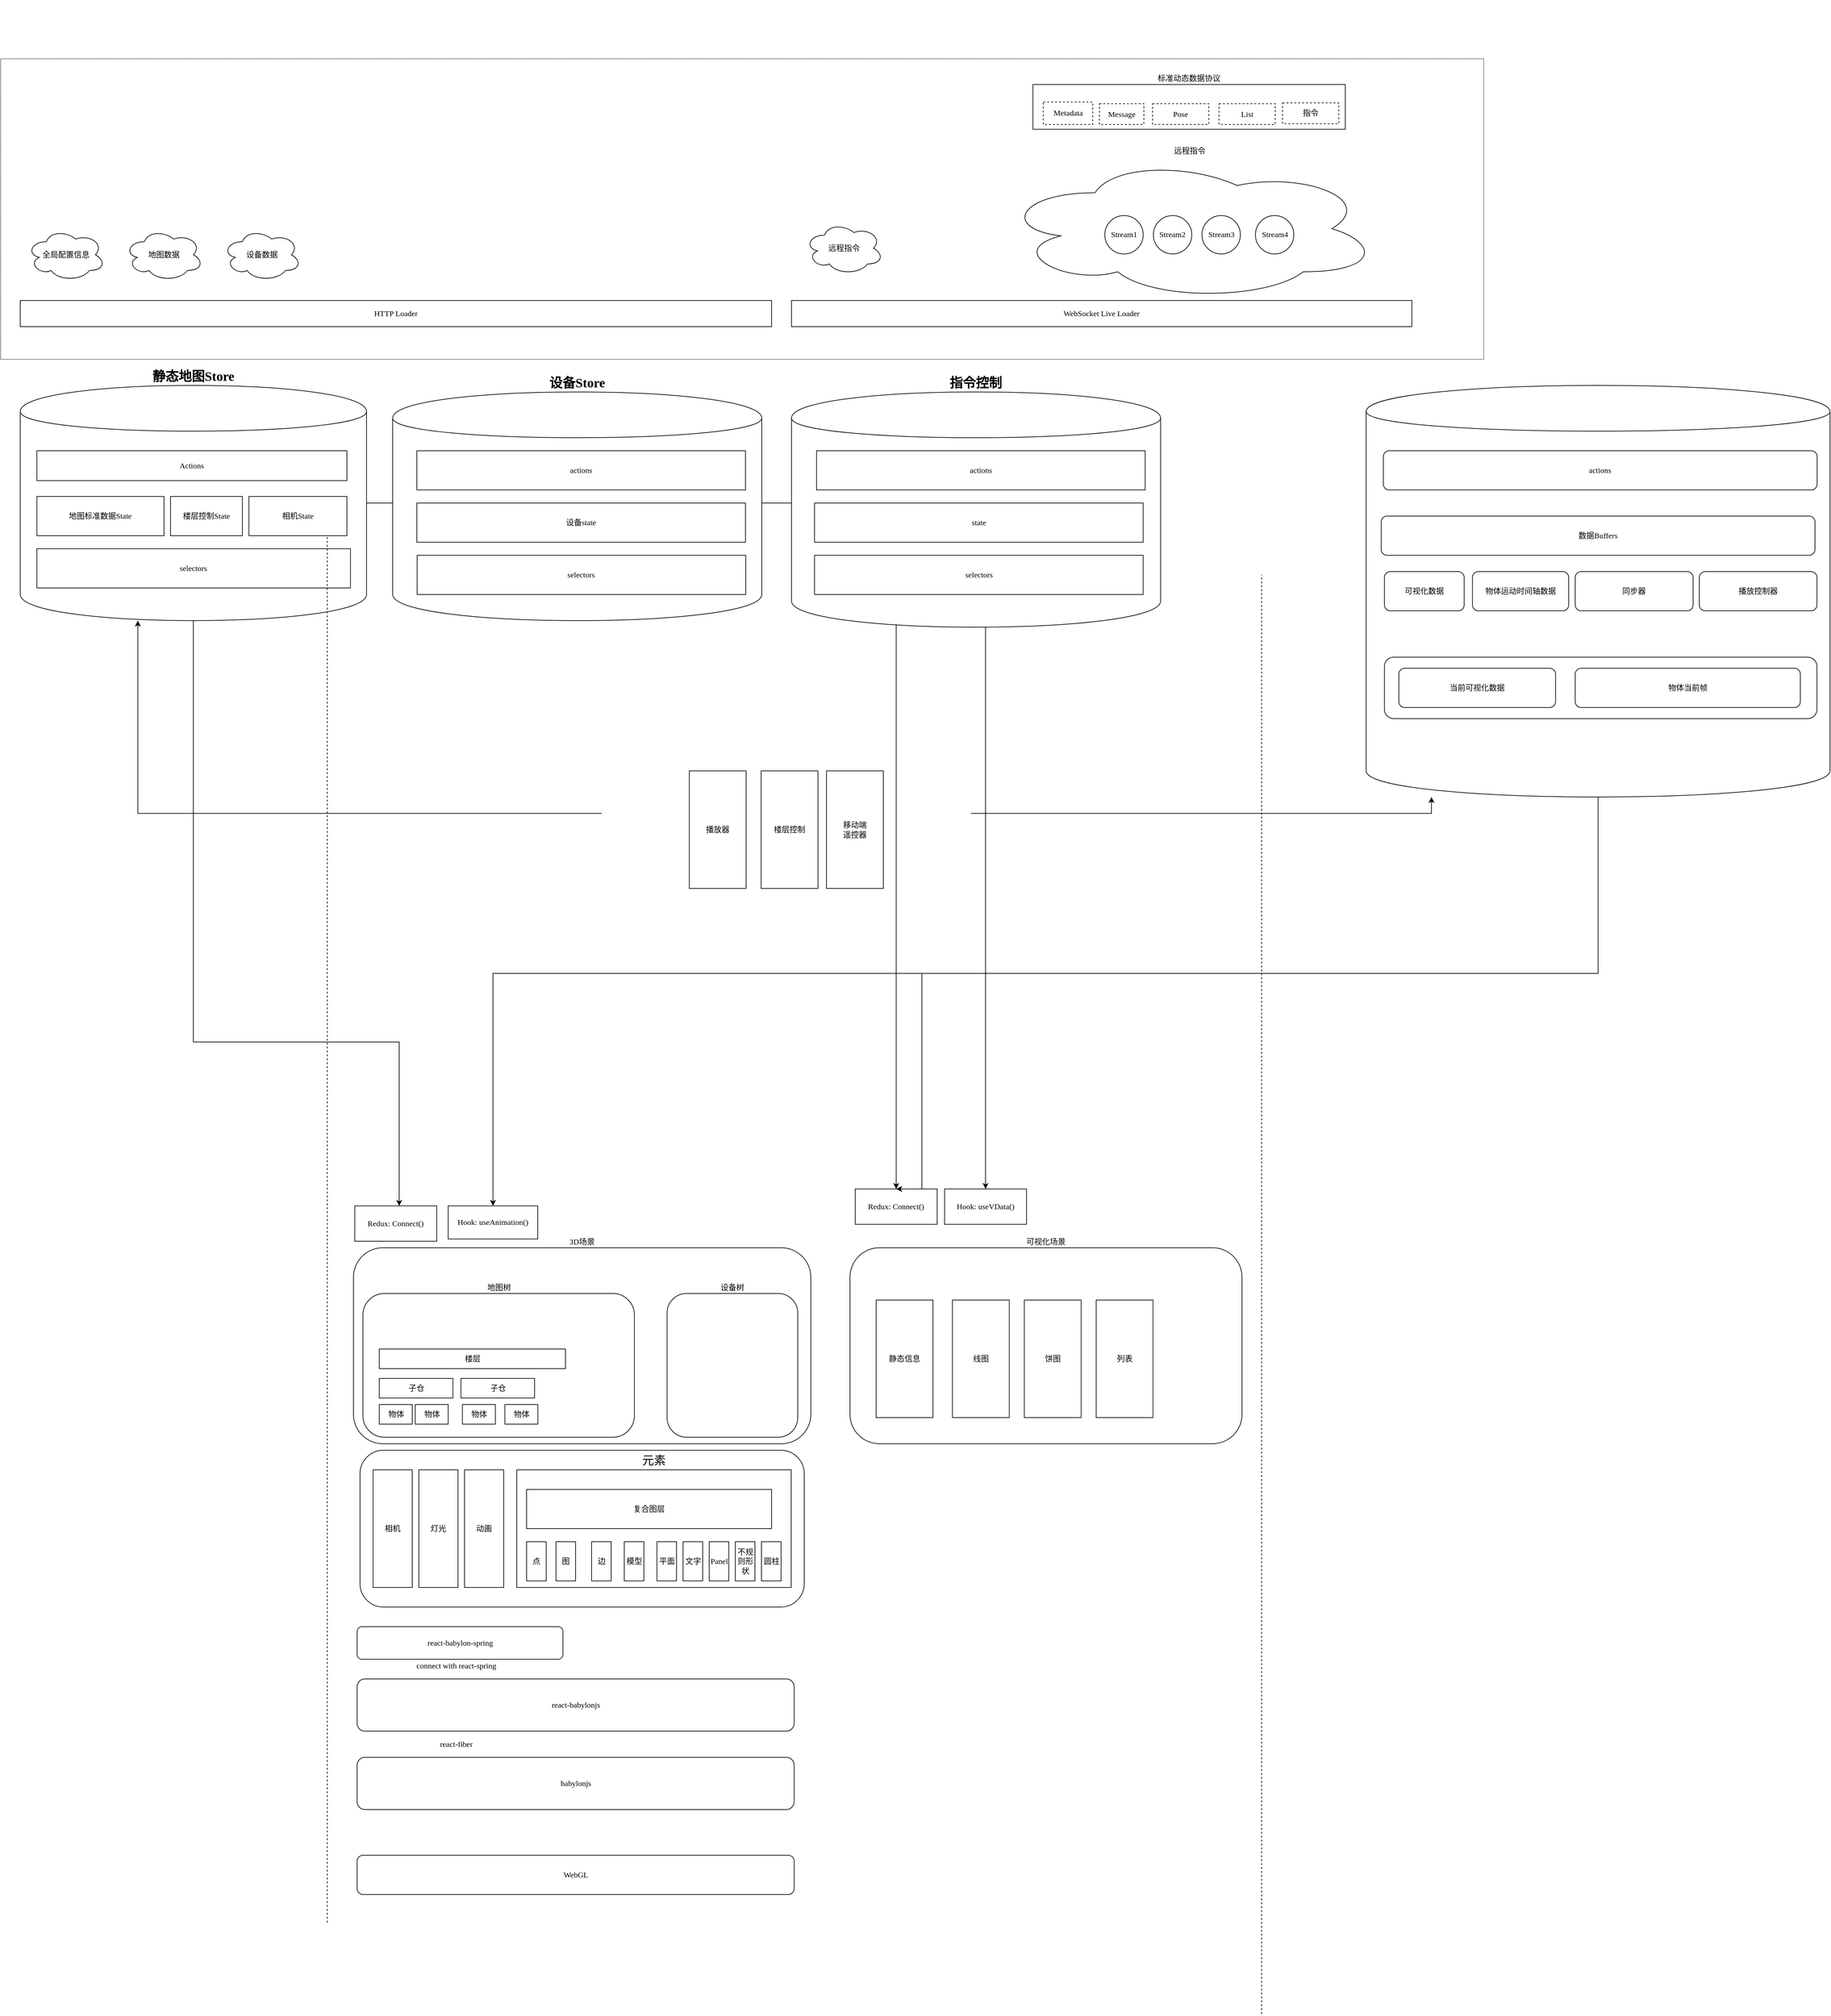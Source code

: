 <mxfile version="12.9.4" type="github">
  <diagram id="kbm905aHLV5Dr9nUJAch" name="Page-1">
    <mxGraphModel dx="4403" dy="3835" grid="1" gridSize="10" guides="1" tooltips="1" connect="1" arrows="1" fold="1" page="1" pageScale="1" pageWidth="827" pageHeight="1169" math="0" shadow="0">
      <root>
        <mxCell id="0" />
        <mxCell id="1" parent="0" />
        <mxCell id="G_mRowMAx6_Zk3fWA19y-154" value="" style="group;labelPosition=center;verticalLabelPosition=top;align=center;verticalAlign=bottom;fontFamily=Verdana;" parent="1" vertex="1" connectable="0">
          <mxGeometry x="1130" y="-1050" width="710" height="630" as="geometry" />
        </mxCell>
        <mxCell id="G_mRowMAx6_Zk3fWA19y-127" value="&lt;div style=&quot;text-align: center&quot;&gt;&lt;br&gt;&lt;/div&gt;" style="shape=cylinder;whiteSpace=wrap;html=1;boundedLbl=1;backgroundOutline=1;labelPosition=left;verticalLabelPosition=middle;align=right;verticalAlign=middle;fontFamily=Verdana;" parent="G_mRowMAx6_Zk3fWA19y-154" vertex="1">
          <mxGeometry width="710" height="630" as="geometry" />
        </mxCell>
        <mxCell id="G_mRowMAx6_Zk3fWA19y-129" value="数据Buffers" style="rounded=1;whiteSpace=wrap;html=1;fontFamily=Verdana;" parent="G_mRowMAx6_Zk3fWA19y-154" vertex="1">
          <mxGeometry x="23.031" y="200" width="663.954" height="60" as="geometry" />
        </mxCell>
        <mxCell id="G_mRowMAx6_Zk3fWA19y-131" value="物体运动时间轴数据" style="rounded=1;whiteSpace=wrap;html=1;fontFamily=Verdana;" parent="G_mRowMAx6_Zk3fWA19y-154" vertex="1">
          <mxGeometry x="162.71" y="285" width="147.29" height="60" as="geometry" />
        </mxCell>
        <mxCell id="G_mRowMAx6_Zk3fWA19y-132" value="可视化数据" style="rounded=1;whiteSpace=wrap;html=1;fontFamily=Verdana;" parent="G_mRowMAx6_Zk3fWA19y-154" vertex="1">
          <mxGeometry x="27.96" y="285" width="122.04" height="60" as="geometry" />
        </mxCell>
        <mxCell id="G_mRowMAx6_Zk3fWA19y-135" value="播放控制器" style="rounded=1;whiteSpace=wrap;html=1;fontFamily=Verdana;" parent="G_mRowMAx6_Zk3fWA19y-154" vertex="1">
          <mxGeometry x="510" y="285" width="180" height="60" as="geometry" />
        </mxCell>
        <mxCell id="G_mRowMAx6_Zk3fWA19y-138" value="actions" style="rounded=1;whiteSpace=wrap;html=1;fontFamily=Verdana;" parent="G_mRowMAx6_Zk3fWA19y-154" vertex="1">
          <mxGeometry x="26.314" y="100" width="663.954" height="60" as="geometry" />
        </mxCell>
        <mxCell id="OYR4AbBBOLj8Olsny7-R-40" value="同步器" style="rounded=1;whiteSpace=wrap;html=1;fontFamily=Verdana;" parent="G_mRowMAx6_Zk3fWA19y-154" vertex="1">
          <mxGeometry x="320" y="285" width="180.4" height="60" as="geometry" />
        </mxCell>
        <mxCell id="esOJimNZTuqzEGKTnxW6-63" value="" style="rounded=1;whiteSpace=wrap;html=1;fontFamily=Verdana;" vertex="1" parent="G_mRowMAx6_Zk3fWA19y-154">
          <mxGeometry x="27.96" y="416" width="662.04" height="94" as="geometry" />
        </mxCell>
        <mxCell id="G_mRowMAx6_Zk3fWA19y-136" value="当前可视化数据" style="rounded=1;whiteSpace=wrap;html=1;fontFamily=Verdana;" parent="G_mRowMAx6_Zk3fWA19y-154" vertex="1">
          <mxGeometry x="49.996" y="433" width="239.936" height="60" as="geometry" />
        </mxCell>
        <mxCell id="G_mRowMAx6_Zk3fWA19y-137" value="物体当前帧" style="rounded=1;whiteSpace=wrap;html=1;fontFamily=Verdana;" parent="G_mRowMAx6_Zk3fWA19y-154" vertex="1">
          <mxGeometry x="320" y="433" width="344.59" height="60" as="geometry" />
        </mxCell>
        <mxCell id="esOJimNZTuqzEGKTnxW6-58" value="" style="rounded=0;whiteSpace=wrap;html=1;fontFamily=Verdana;dashed=1;dashPattern=1 1;" vertex="1" parent="1">
          <mxGeometry x="-960" y="-1550" width="2270" height="460" as="geometry" />
        </mxCell>
        <mxCell id="G_mRowMAx6_Zk3fWA19y-172" value="可视化场景" style="rounded=1;whiteSpace=wrap;html=1;labelPosition=center;verticalLabelPosition=top;align=center;verticalAlign=bottom;fontFamily=Verdana;" parent="1" vertex="1">
          <mxGeometry x="340" y="270" width="600" height="300" as="geometry" />
        </mxCell>
        <mxCell id="G_mRowMAx6_Zk3fWA19y-164" value="3D场景" style="rounded=1;whiteSpace=wrap;html=1;labelPosition=center;verticalLabelPosition=top;align=center;verticalAlign=bottom;fontFamily=Verdana;" parent="1" vertex="1">
          <mxGeometry x="-420" y="270" width="700" height="300" as="geometry" />
        </mxCell>
        <mxCell id="G_mRowMAx6_Zk3fWA19y-107" value="地图树" style="rounded=1;whiteSpace=wrap;html=1;labelPosition=center;verticalLabelPosition=top;align=center;verticalAlign=bottom;fontFamily=Verdana;" parent="1" vertex="1">
          <mxGeometry x="-405.5" y="340" width="415.5" height="220" as="geometry" />
        </mxCell>
        <mxCell id="UeCTLoyQdsgvgEPBuvyG-19" value="" style="group;fontFamily=Verdana;" parent="1" vertex="1" connectable="0">
          <mxGeometry x="-490" y="510" width="760" height="310" as="geometry" />
        </mxCell>
        <mxCell id="Kp7RcIrqSu2gTxTqtwUE-7" value="" style="rounded=1;whiteSpace=wrap;html=1;fontFamily=Verdana;" parent="UeCTLoyQdsgvgEPBuvyG-19" vertex="1">
          <mxGeometry x="80" y="70" width="680" height="240" as="geometry" />
        </mxCell>
        <mxCell id="Kp7RcIrqSu2gTxTqtwUE-17" value="相机" style="rounded=0;whiteSpace=wrap;html=1;fontSize=12;fontFamily=Verdana;" parent="UeCTLoyQdsgvgEPBuvyG-19" vertex="1">
          <mxGeometry x="100" y="100" width="60" height="180" as="geometry" />
        </mxCell>
        <mxCell id="Kp7RcIrqSu2gTxTqtwUE-18" value="灯光" style="rounded=0;whiteSpace=wrap;html=1;fontSize=12;fontFamily=Verdana;" parent="UeCTLoyQdsgvgEPBuvyG-19" vertex="1">
          <mxGeometry x="170" y="100" width="60" height="180" as="geometry" />
        </mxCell>
        <mxCell id="Kp7RcIrqSu2gTxTqtwUE-21" value="元素" style="rounded=0;whiteSpace=wrap;html=1;fontSize=18;labelPosition=center;verticalLabelPosition=top;align=center;verticalAlign=bottom;fontFamily=Verdana;" parent="UeCTLoyQdsgvgEPBuvyG-19" vertex="1">
          <mxGeometry x="320" y="100" width="420" height="180" as="geometry" />
        </mxCell>
        <mxCell id="Kp7RcIrqSu2gTxTqtwUE-28" value="图" style="rounded=0;whiteSpace=wrap;html=1;fontSize=12;fontFamily=Verdana;" parent="UeCTLoyQdsgvgEPBuvyG-19" vertex="1">
          <mxGeometry x="380" y="210" width="30" height="60" as="geometry" />
        </mxCell>
        <mxCell id="Kp7RcIrqSu2gTxTqtwUE-29" value="边" style="rounded=0;whiteSpace=wrap;html=1;fontSize=12;fontFamily=Verdana;" parent="UeCTLoyQdsgvgEPBuvyG-19" vertex="1">
          <mxGeometry x="434.5" y="210" width="30" height="60" as="geometry" />
        </mxCell>
        <mxCell id="Kp7RcIrqSu2gTxTqtwUE-32" value="模型" style="rounded=0;whiteSpace=wrap;html=1;fontSize=12;fontFamily=Verdana;" parent="UeCTLoyQdsgvgEPBuvyG-19" vertex="1">
          <mxGeometry x="484.5" y="210" width="30" height="60" as="geometry" />
        </mxCell>
        <mxCell id="Kp7RcIrqSu2gTxTqtwUE-37" value="点" style="rounded=0;whiteSpace=wrap;html=1;fontSize=12;fontFamily=Verdana;" parent="UeCTLoyQdsgvgEPBuvyG-19" vertex="1">
          <mxGeometry x="335" y="210" width="30" height="60" as="geometry" />
        </mxCell>
        <mxCell id="Kp7RcIrqSu2gTxTqtwUE-111" value="动画" style="rounded=0;whiteSpace=wrap;html=1;fontSize=12;fontFamily=Verdana;" parent="UeCTLoyQdsgvgEPBuvyG-19" vertex="1">
          <mxGeometry x="240" y="100" width="60" height="180" as="geometry" />
        </mxCell>
        <mxCell id="G_mRowMAx6_Zk3fWA19y-62" value="平面" style="rounded=0;whiteSpace=wrap;html=1;fontSize=12;fontFamily=Verdana;" parent="UeCTLoyQdsgvgEPBuvyG-19" vertex="1">
          <mxGeometry x="534.5" y="210" width="30" height="60" as="geometry" />
        </mxCell>
        <mxCell id="G_mRowMAx6_Zk3fWA19y-63" value="文字" style="rounded=0;whiteSpace=wrap;html=1;fontSize=12;fontFamily=Verdana;" parent="UeCTLoyQdsgvgEPBuvyG-19" vertex="1">
          <mxGeometry x="574.5" y="210" width="30" height="60" as="geometry" />
        </mxCell>
        <mxCell id="G_mRowMAx6_Zk3fWA19y-81" value="Panel" style="rounded=0;whiteSpace=wrap;html=1;fontSize=12;fontFamily=Verdana;" parent="UeCTLoyQdsgvgEPBuvyG-19" vertex="1">
          <mxGeometry x="614.5" y="210" width="30" height="60" as="geometry" />
        </mxCell>
        <mxCell id="G_mRowMAx6_Zk3fWA19y-82" value="不规则形状" style="rounded=0;whiteSpace=wrap;html=1;fontSize=12;fontFamily=Verdana;" parent="UeCTLoyQdsgvgEPBuvyG-19" vertex="1">
          <mxGeometry x="654.5" y="210" width="30" height="60" as="geometry" />
        </mxCell>
        <mxCell id="G_mRowMAx6_Zk3fWA19y-86" value="复合图层" style="rounded=0;whiteSpace=wrap;html=1;fontSize=12;fontFamily=Verdana;" parent="UeCTLoyQdsgvgEPBuvyG-19" vertex="1">
          <mxGeometry x="335" y="130" width="375" height="60" as="geometry" />
        </mxCell>
        <mxCell id="G_mRowMAx6_Zk3fWA19y-106" value="圆柱" style="rounded=0;whiteSpace=wrap;html=1;fontSize=12;fontFamily=Verdana;" parent="UeCTLoyQdsgvgEPBuvyG-19" vertex="1">
          <mxGeometry x="694.5" y="210" width="30" height="60" as="geometry" />
        </mxCell>
        <mxCell id="G_mRowMAx6_Zk3fWA19y-39" value="react-babylonjs" style="rounded=1;whiteSpace=wrap;html=1;fontFamily=Verdana;" parent="1" vertex="1">
          <mxGeometry x="-414.37" y="930" width="668.87" height="80" as="geometry" />
        </mxCell>
        <mxCell id="G_mRowMAx6_Zk3fWA19y-40" value="react-babylon-spring" style="rounded=1;whiteSpace=wrap;html=1;fontFamily=Verdana;" parent="1" vertex="1">
          <mxGeometry x="-414.37" y="850" width="315" height="50" as="geometry" />
        </mxCell>
        <mxCell id="G_mRowMAx6_Zk3fWA19y-41" value="babylonjs" style="rounded=1;whiteSpace=wrap;html=1;fontFamily=Verdana;" parent="1" vertex="1">
          <mxGeometry x="-414.37" y="1050" width="668.87" height="80" as="geometry" />
        </mxCell>
        <mxCell id="G_mRowMAx6_Zk3fWA19y-43" value="WebGL" style="rounded=1;whiteSpace=wrap;html=1;fontFamily=Verdana;" parent="1" vertex="1">
          <mxGeometry x="-414.37" y="1200" width="668.87" height="60" as="geometry" />
        </mxCell>
        <mxCell id="G_mRowMAx6_Zk3fWA19y-64" value="react-fiber" style="text;html=1;align=center;verticalAlign=middle;resizable=0;points=[];autosize=1;fontFamily=Verdana;" parent="1" vertex="1">
          <mxGeometry x="-303.25" y="1020" width="80" height="20" as="geometry" />
        </mxCell>
        <mxCell id="G_mRowMAx6_Zk3fWA19y-85" value="connect with react-spring" style="text;html=1;align=center;verticalAlign=middle;resizable=0;points=[];autosize=1;fontFamily=Verdana;" parent="1" vertex="1">
          <mxGeometry x="-348.25" y="900" width="170" height="20" as="geometry" />
        </mxCell>
        <mxCell id="Kp7RcIrqSu2gTxTqtwUE-27" value="楼层" style="rounded=0;whiteSpace=wrap;html=1;fontSize=12;fontFamily=Verdana;" parent="1" vertex="1">
          <mxGeometry x="-380.5" y="425" width="285" height="30" as="geometry" />
        </mxCell>
        <mxCell id="Kp7RcIrqSu2gTxTqtwUE-30" value="子仓" style="rounded=0;whiteSpace=wrap;html=1;fontSize=12;fontFamily=Verdana;" parent="1" vertex="1">
          <mxGeometry x="-380.5" y="470" width="112.75" height="30" as="geometry" />
        </mxCell>
        <mxCell id="G_mRowMAx6_Zk3fWA19y-111" value="设备树" style="rounded=1;whiteSpace=wrap;html=1;labelPosition=center;verticalLabelPosition=top;align=center;verticalAlign=bottom;fontFamily=Verdana;" parent="1" vertex="1">
          <mxGeometry x="60" y="340" width="200" height="220" as="geometry" />
        </mxCell>
        <mxCell id="G_mRowMAx6_Zk3fWA19y-113" value="子仓" style="rounded=0;whiteSpace=wrap;html=1;fontSize=12;fontFamily=Verdana;" parent="1" vertex="1">
          <mxGeometry x="-255.5" y="470" width="112.75" height="30" as="geometry" />
        </mxCell>
        <mxCell id="G_mRowMAx6_Zk3fWA19y-140" value="物体" style="rounded=0;whiteSpace=wrap;html=1;fontSize=12;fontFamily=Verdana;" parent="1" vertex="1">
          <mxGeometry x="-380.5" y="510" width="50.5" height="30" as="geometry" />
        </mxCell>
        <mxCell id="G_mRowMAx6_Zk3fWA19y-141" value="物体" style="rounded=0;whiteSpace=wrap;html=1;fontSize=12;fontFamily=Verdana;" parent="1" vertex="1">
          <mxGeometry x="-325.5" y="510" width="50.5" height="30" as="geometry" />
        </mxCell>
        <mxCell id="G_mRowMAx6_Zk3fWA19y-142" value="物体" style="rounded=0;whiteSpace=wrap;html=1;fontSize=12;fontFamily=Verdana;" parent="1" vertex="1">
          <mxGeometry x="-253.25" y="510" width="50.5" height="30" as="geometry" />
        </mxCell>
        <mxCell id="G_mRowMAx6_Zk3fWA19y-144" value="物体" style="rounded=0;whiteSpace=wrap;html=1;fontSize=12;fontFamily=Verdana;" parent="1" vertex="1">
          <mxGeometry x="-188.25" y="510" width="50.5" height="30" as="geometry" />
        </mxCell>
        <mxCell id="G_mRowMAx6_Zk3fWA19y-153" value="" style="group;fontFamily=Verdana;" parent="1" vertex="1" connectable="0">
          <mxGeometry x="-930" y="-1050" width="610" height="360" as="geometry" />
        </mxCell>
        <mxCell id="G_mRowMAx6_Zk3fWA19y-114" value="&lt;div style=&quot;text-align: center&quot;&gt;&lt;b style=&quot;font-size: 20px&quot;&gt;静态地图Store&lt;/b&gt;&lt;br&gt;&lt;/div&gt;" style="shape=cylinder;whiteSpace=wrap;html=1;boundedLbl=1;backgroundOutline=1;labelPosition=center;verticalLabelPosition=top;align=center;verticalAlign=bottom;fontFamily=Verdana;" parent="G_mRowMAx6_Zk3fWA19y-153" vertex="1">
          <mxGeometry width="530" height="360" as="geometry" />
        </mxCell>
        <mxCell id="G_mRowMAx6_Zk3fWA19y-110" value="楼层控制State" style="rounded=0;whiteSpace=wrap;html=1;fontSize=12;fontFamily=Verdana;" parent="G_mRowMAx6_Zk3fWA19y-153" vertex="1">
          <mxGeometry x="230" y="170" width="110" height="60" as="geometry" />
        </mxCell>
        <mxCell id="G_mRowMAx6_Zk3fWA19y-119" value="Actions" style="rounded=0;whiteSpace=wrap;html=1;fontFamily=Verdana;" parent="G_mRowMAx6_Zk3fWA19y-153" vertex="1">
          <mxGeometry x="25.42" y="100" width="474.58" height="45.71" as="geometry" />
        </mxCell>
        <mxCell id="esOJimNZTuqzEGKTnxW6-20" value="地图标准数据State" style="rounded=0;whiteSpace=wrap;html=1;fontFamily=Verdana;" vertex="1" parent="G_mRowMAx6_Zk3fWA19y-153">
          <mxGeometry x="25.42" y="170" width="194.58" height="60" as="geometry" />
        </mxCell>
        <mxCell id="esOJimNZTuqzEGKTnxW6-21" value="相机State" style="rounded=0;whiteSpace=wrap;html=1;fontSize=12;fontFamily=Verdana;" vertex="1" parent="G_mRowMAx6_Zk3fWA19y-153">
          <mxGeometry x="350" y="170" width="150" height="60" as="geometry" />
        </mxCell>
        <mxCell id="esOJimNZTuqzEGKTnxW6-22" value="selectors" style="rounded=0;whiteSpace=wrap;html=1;fontFamily=Verdana;" vertex="1" parent="G_mRowMAx6_Zk3fWA19y-153">
          <mxGeometry x="25.42" y="250" width="480" height="60" as="geometry" />
        </mxCell>
        <mxCell id="G_mRowMAx6_Zk3fWA19y-173" value="静态信息" style="rounded=0;whiteSpace=wrap;html=1;fontFamily=Verdana;" parent="1" vertex="1">
          <mxGeometry x="380" y="350" width="87" height="180" as="geometry" />
        </mxCell>
        <mxCell id="G_mRowMAx6_Zk3fWA19y-176" value="线图" style="rounded=0;whiteSpace=wrap;html=1;fontFamily=Verdana;" parent="1" vertex="1">
          <mxGeometry x="496.8" y="350" width="87" height="180" as="geometry" />
        </mxCell>
        <mxCell id="G_mRowMAx6_Zk3fWA19y-179" value="Hook: useVData()" style="rounded=0;whiteSpace=wrap;html=1;fontFamily=Verdana;" parent="1" vertex="1">
          <mxGeometry x="484.792" y="180.004" width="125.408" height="54.118" as="geometry" />
        </mxCell>
        <mxCell id="G_mRowMAx6_Zk3fWA19y-183" value="Hook: useAnimation()" style="rounded=0;whiteSpace=wrap;html=1;fontFamily=Verdana;" parent="1" vertex="1">
          <mxGeometry x="-275.005" y="205.886" width="137.062" height="50.735" as="geometry" />
        </mxCell>
        <mxCell id="G_mRowMAx6_Zk3fWA19y-184" value="Redux: Connect()" style="rounded=0;whiteSpace=wrap;html=1;fontFamily=Verdana;" parent="1" vertex="1">
          <mxGeometry x="348.002" y="180.004" width="125.408" height="54.118" as="geometry" />
        </mxCell>
        <mxCell id="G_mRowMAx6_Zk3fWA19y-185" value="Redux: Connect()" style="rounded=0;whiteSpace=wrap;html=1;fontFamily=Verdana;" parent="1" vertex="1">
          <mxGeometry x="-417.958" y="205.884" width="125.408" height="54.118" as="geometry" />
        </mxCell>
        <mxCell id="OYR4AbBBOLj8Olsny7-R-44" value="列表" style="rounded=0;whiteSpace=wrap;html=1;fontFamily=Verdana;" parent="1" vertex="1">
          <mxGeometry x="716.8" y="350" width="87" height="180" as="geometry" />
        </mxCell>
        <mxCell id="OYR4AbBBOLj8Olsny7-R-48" value="饼图" style="rounded=0;whiteSpace=wrap;html=1;fontFamily=Verdana;" parent="1" vertex="1">
          <mxGeometry x="606.8" y="350" width="87" height="180" as="geometry" />
        </mxCell>
        <mxCell id="OYR4AbBBOLj8Olsny7-R-61" style="edgeStyle=orthogonalEdgeStyle;rounded=0;orthogonalLoop=1;jettySize=auto;html=1;fontFamily=Verdana;" parent="1" target="G_mRowMAx6_Zk3fWA19y-114" edge="1">
          <mxGeometry relative="1" as="geometry">
            <Array as="points">
              <mxPoint x="-750" y="-395" />
            </Array>
            <mxPoint x="-40" y="-394.933" as="sourcePoint" />
          </mxGeometry>
        </mxCell>
        <mxCell id="OYR4AbBBOLj8Olsny7-R-62" style="edgeStyle=orthogonalEdgeStyle;rounded=0;orthogonalLoop=1;jettySize=auto;html=1;fontFamily=Verdana;" parent="1" target="G_mRowMAx6_Zk3fWA19y-127" edge="1">
          <mxGeometry relative="1" as="geometry">
            <Array as="points">
              <mxPoint x="1230" y="-395" />
            </Array>
            <mxPoint x="525" y="-394.933" as="sourcePoint" />
          </mxGeometry>
        </mxCell>
        <mxCell id="OYR4AbBBOLj8Olsny7-R-67" value="" style="endArrow=none;dashed=1;html=1;fontFamily=Verdana;" parent="1" edge="1">
          <mxGeometry width="50" height="50" relative="1" as="geometry">
            <mxPoint x="-460" y="1303" as="sourcePoint" />
            <mxPoint x="-460" y="-820" as="targetPoint" />
          </mxGeometry>
        </mxCell>
        <mxCell id="OYR4AbBBOLj8Olsny7-R-68" value="" style="endArrow=none;dashed=1;html=1;fontFamily=Verdana;" parent="1" edge="1">
          <mxGeometry width="50" height="50" relative="1" as="geometry">
            <mxPoint x="970" y="1443.0" as="sourcePoint" />
            <mxPoint x="970" y="-760" as="targetPoint" />
          </mxGeometry>
        </mxCell>
        <mxCell id="OYR4AbBBOLj8Olsny7-R-69" style="edgeStyle=orthogonalEdgeStyle;rounded=0;orthogonalLoop=1;jettySize=auto;html=1;fontFamily=Verdana;" parent="1" source="G_mRowMAx6_Zk3fWA19y-114" target="G_mRowMAx6_Zk3fWA19y-185" edge="1">
          <mxGeometry relative="1" as="geometry">
            <Array as="points">
              <mxPoint x="-350" y="-45" />
            </Array>
          </mxGeometry>
        </mxCell>
        <mxCell id="OYR4AbBBOLj8Olsny7-R-71" style="edgeStyle=orthogonalEdgeStyle;rounded=0;orthogonalLoop=1;jettySize=auto;html=1;entryX=0.5;entryY=0;entryDx=0;entryDy=0;fontFamily=Verdana;" parent="1" source="G_mRowMAx6_Zk3fWA19y-114" target="G_mRowMAx6_Zk3fWA19y-184" edge="1">
          <mxGeometry relative="1" as="geometry" />
        </mxCell>
        <mxCell id="OYR4AbBBOLj8Olsny7-R-72" style="edgeStyle=orthogonalEdgeStyle;rounded=0;orthogonalLoop=1;jettySize=auto;html=1;entryX=0.5;entryY=0;entryDx=0;entryDy=0;fontFamily=Verdana;" parent="1" source="G_mRowMAx6_Zk3fWA19y-114" target="G_mRowMAx6_Zk3fWA19y-179" edge="1">
          <mxGeometry relative="1" as="geometry" />
        </mxCell>
        <mxCell id="OYR4AbBBOLj8Olsny7-R-78" style="edgeStyle=orthogonalEdgeStyle;rounded=0;orthogonalLoop=1;jettySize=auto;html=1;entryX=0.5;entryY=0;entryDx=0;entryDy=0;fontFamily=Verdana;" parent="1" source="G_mRowMAx6_Zk3fWA19y-127" target="G_mRowMAx6_Zk3fWA19y-183" edge="1">
          <mxGeometry relative="1" as="geometry">
            <Array as="points">
              <mxPoint x="-206" y="-150" />
            </Array>
          </mxGeometry>
        </mxCell>
        <mxCell id="OYR4AbBBOLj8Olsny7-R-79" style="edgeStyle=orthogonalEdgeStyle;rounded=0;orthogonalLoop=1;jettySize=auto;html=1;entryX=0.5;entryY=0;entryDx=0;entryDy=0;fontFamily=Verdana;" parent="1" source="G_mRowMAx6_Zk3fWA19y-127" target="G_mRowMAx6_Zk3fWA19y-184" edge="1">
          <mxGeometry relative="1" as="geometry">
            <Array as="points">
              <mxPoint x="450" y="-150" />
              <mxPoint x="450" y="180" />
            </Array>
          </mxGeometry>
        </mxCell>
        <mxCell id="esOJimNZTuqzEGKTnxW6-3" value="&lt;span style=&quot;font-size: 20px&quot;&gt;&lt;b&gt;指令控制&lt;/b&gt;&lt;/span&gt;" style="shape=cylinder;whiteSpace=wrap;html=1;boundedLbl=1;backgroundOutline=1;fontFamily=Verdana;labelPosition=center;verticalLabelPosition=top;align=center;verticalAlign=bottom;" vertex="1" parent="1">
          <mxGeometry x="250.44" y="-1040" width="565" height="360" as="geometry" />
        </mxCell>
        <mxCell id="esOJimNZTuqzEGKTnxW6-6" value="播放器" style="rounded=0;whiteSpace=wrap;html=1;fontFamily=Verdana;" vertex="1" parent="1">
          <mxGeometry x="94.0" y="-460" width="87" height="180" as="geometry" />
        </mxCell>
        <mxCell id="esOJimNZTuqzEGKTnxW6-7" value="楼层控制" style="rounded=0;whiteSpace=wrap;html=1;fontFamily=Verdana;" vertex="1" parent="1">
          <mxGeometry x="204.0" y="-460" width="87" height="180" as="geometry" />
        </mxCell>
        <mxCell id="esOJimNZTuqzEGKTnxW6-8" value="移动端&lt;br&gt;遥控器" style="rounded=0;whiteSpace=wrap;html=1;fontFamily=Verdana;" vertex="1" parent="1">
          <mxGeometry x="304.0" y="-460" width="87" height="180" as="geometry" />
        </mxCell>
        <mxCell id="esOJimNZTuqzEGKTnxW6-19" value="" style="group" vertex="1" connectable="0" parent="1">
          <mxGeometry x="-360" y="-1040" width="565" height="350" as="geometry" />
        </mxCell>
        <mxCell id="esOJimNZTuqzEGKTnxW6-9" value="&lt;font style=&quot;font-size: 20px&quot;&gt;&lt;b&gt;设备Store&lt;/b&gt;&lt;/font&gt;" style="shape=cylinder;whiteSpace=wrap;html=1;boundedLbl=1;backgroundOutline=1;labelPosition=center;verticalLabelPosition=top;align=center;verticalAlign=bottom;fontFamily=Verdana;" vertex="1" parent="esOJimNZTuqzEGKTnxW6-19">
          <mxGeometry width="565" height="350" as="geometry" />
        </mxCell>
        <mxCell id="esOJimNZTuqzEGKTnxW6-16" value="actions" style="rounded=0;whiteSpace=wrap;html=1;fontFamily=Verdana;" vertex="1" parent="esOJimNZTuqzEGKTnxW6-19">
          <mxGeometry x="37" y="90" width="503" height="60" as="geometry" />
        </mxCell>
        <mxCell id="esOJimNZTuqzEGKTnxW6-17" value="设备state" style="rounded=0;whiteSpace=wrap;html=1;fontFamily=Verdana;" vertex="1" parent="esOJimNZTuqzEGKTnxW6-19">
          <mxGeometry x="37" y="170" width="503" height="60" as="geometry" />
        </mxCell>
        <mxCell id="esOJimNZTuqzEGKTnxW6-18" value="selectors" style="rounded=0;whiteSpace=wrap;html=1;fontFamily=Verdana;" vertex="1" parent="esOJimNZTuqzEGKTnxW6-19">
          <mxGeometry x="37.45" y="250" width="503" height="60" as="geometry" />
        </mxCell>
        <mxCell id="esOJimNZTuqzEGKTnxW6-35" value="HTTP Loader" style="rounded=0;whiteSpace=wrap;html=1;fontFamily=Verdana;" vertex="1" parent="1">
          <mxGeometry x="-930" y="-1180" width="1150" height="40" as="geometry" />
        </mxCell>
        <mxCell id="esOJimNZTuqzEGKTnxW6-38" value="WebSocket Live Loader" style="rounded=0;whiteSpace=wrap;html=1;fontFamily=Verdana;" vertex="1" parent="1">
          <mxGeometry x="250.44" y="-1180" width="949.56" height="40" as="geometry" />
        </mxCell>
        <mxCell id="esOJimNZTuqzEGKTnxW6-44" value="全局配置信息" style="ellipse;shape=cloud;whiteSpace=wrap;html=1;fontFamily=Verdana;" vertex="1" parent="1">
          <mxGeometry x="-920" y="-1290" width="120" height="80" as="geometry" />
        </mxCell>
        <mxCell id="esOJimNZTuqzEGKTnxW6-45" value="地图数据" style="ellipse;shape=cloud;whiteSpace=wrap;html=1;fontFamily=Verdana;" vertex="1" parent="1">
          <mxGeometry x="-770" y="-1290" width="120" height="80" as="geometry" />
        </mxCell>
        <mxCell id="esOJimNZTuqzEGKTnxW6-48" value="远程指令" style="ellipse;shape=cloud;whiteSpace=wrap;html=1;fontFamily=Verdana;" vertex="1" parent="1">
          <mxGeometry x="271" y="-1300" width="120" height="80" as="geometry" />
        </mxCell>
        <mxCell id="esOJimNZTuqzEGKTnxW6-51" value="设备数据" style="ellipse;shape=cloud;whiteSpace=wrap;html=1;fontFamily=Verdana;" vertex="1" parent="1">
          <mxGeometry x="-620" y="-1290" width="120" height="80" as="geometry" />
        </mxCell>
        <mxCell id="esOJimNZTuqzEGKTnxW6-53" value="远程指令" style="ellipse;shape=cloud;whiteSpace=wrap;html=1;fontFamily=Verdana;labelPosition=center;verticalLabelPosition=top;align=center;verticalAlign=bottom;" vertex="1" parent="1">
          <mxGeometry x="570" y="-1400" width="580" height="220" as="geometry" />
        </mxCell>
        <mxCell id="G_mRowMAx6_Zk3fWA19y-189" value="Stream2" style="ellipse;whiteSpace=wrap;html=1;aspect=fixed;fontFamily=Verdana;" parent="1" vertex="1">
          <mxGeometry x="804.377" y="-1309.998" width="58.723" height="58.723" as="geometry" />
        </mxCell>
        <mxCell id="OYR4AbBBOLj8Olsny7-R-1" value="" style="group;fontFamily=Verdana;" parent="1" vertex="1" connectable="0">
          <mxGeometry x="659.997" y="-1639.997" width="478.125" height="117.447" as="geometry" />
        </mxCell>
        <mxCell id="UeCTLoyQdsgvgEPBuvyG-13" value="" style="group;fontFamily=Verdana;" parent="OYR4AbBBOLj8Olsny7-R-1" vertex="1" connectable="0">
          <mxGeometry x="-40" y="99.997" width="478.125" height="107.66" as="geometry" />
        </mxCell>
        <mxCell id="UeCTLoyQdsgvgEPBuvyG-3" value="标准动态数据协议" style="rounded=0;whiteSpace=wrap;html=1;fillColor=#ffffff;fontSize=12;labelPosition=center;verticalLabelPosition=top;align=center;verticalAlign=bottom;fontFamily=Verdana;" parent="UeCTLoyQdsgvgEPBuvyG-13" vertex="1">
          <mxGeometry y="29.362" width="478.125" height="68.511" as="geometry" />
        </mxCell>
        <mxCell id="Kp7RcIrqSu2gTxTqtwUE-86" value="Metadata" style="rounded=0;whiteSpace=wrap;html=1;fillColor=#ffffff;fontSize=12;dashed=1;fontFamily=Verdana;" parent="UeCTLoyQdsgvgEPBuvyG-13" vertex="1">
          <mxGeometry x="15.89" y="56.277" width="75.666" height="34.255" as="geometry" />
        </mxCell>
        <mxCell id="Kp7RcIrqSu2gTxTqtwUE-87" value="Message" style="rounded=0;whiteSpace=wrap;html=1;dashed=1;fillColor=#ffffff;fontSize=12;labelPosition=center;verticalLabelPosition=middle;align=center;verticalAlign=middle;fontFamily=Verdana;" parent="UeCTLoyQdsgvgEPBuvyG-13" vertex="1">
          <mxGeometry x="101.729" y="58.723" width="68.057" height="31.809" as="geometry" />
        </mxCell>
        <mxCell id="OYR4AbBBOLj8Olsny7-R-2" value="Pose" style="rounded=0;whiteSpace=wrap;html=1;dashed=1;fillColor=#ffffff;fontSize=12;labelPosition=center;verticalLabelPosition=middle;align=center;verticalAlign=middle;fontFamily=Verdana;" parent="UeCTLoyQdsgvgEPBuvyG-13" vertex="1">
          <mxGeometry x="183.107" y="58.723" width="86.062" height="31.809" as="geometry" />
        </mxCell>
        <mxCell id="OYR4AbBBOLj8Olsny7-R-9" value="List" style="rounded=0;whiteSpace=wrap;html=1;dashed=1;fillColor=#ffffff;fontSize=12;labelPosition=center;verticalLabelPosition=middle;align=center;verticalAlign=middle;fontFamily=Verdana;" parent="UeCTLoyQdsgvgEPBuvyG-13" vertex="1">
          <mxGeometry x="284.836" y="58.723" width="86.062" height="31.809" as="geometry" />
        </mxCell>
        <mxCell id="esOJimNZTuqzEGKTnxW6-50" value="指令" style="rounded=0;whiteSpace=wrap;html=1;dashed=1;fillColor=#ffffff;fontSize=12;labelPosition=center;verticalLabelPosition=middle;align=center;verticalAlign=middle;fontFamily=Verdana;" vertex="1" parent="UeCTLoyQdsgvgEPBuvyG-13">
          <mxGeometry x="382.066" y="57.503" width="86.062" height="31.809" as="geometry" />
        </mxCell>
        <mxCell id="esOJimNZTuqzEGKTnxW6-55" value="Stream1" style="ellipse;whiteSpace=wrap;html=1;aspect=fixed;fontFamily=Verdana;" vertex="1" parent="1">
          <mxGeometry x="730.002" y="-1309.998" width="58.723" height="58.723" as="geometry" />
        </mxCell>
        <mxCell id="esOJimNZTuqzEGKTnxW6-56" value="Stream4" style="ellipse;whiteSpace=wrap;html=1;aspect=fixed;fontFamily=Verdana;" vertex="1" parent="1">
          <mxGeometry x="960.565" y="-1309.998" width="58.723" height="58.723" as="geometry" />
        </mxCell>
        <mxCell id="esOJimNZTuqzEGKTnxW6-57" value="Stream3" style="ellipse;whiteSpace=wrap;html=1;aspect=fixed;fontFamily=Verdana;" vertex="1" parent="1">
          <mxGeometry x="878.752" y="-1309.998" width="58.723" height="58.723" as="geometry" />
        </mxCell>
        <mxCell id="esOJimNZTuqzEGKTnxW6-59" value="actions" style="rounded=0;whiteSpace=wrap;html=1;fontFamily=Verdana;" vertex="1" parent="1">
          <mxGeometry x="288.8" y="-950" width="503" height="60" as="geometry" />
        </mxCell>
        <mxCell id="esOJimNZTuqzEGKTnxW6-60" value="state" style="rounded=0;whiteSpace=wrap;html=1;fontFamily=Verdana;" vertex="1" parent="1">
          <mxGeometry x="285.73" y="-870" width="503" height="60" as="geometry" />
        </mxCell>
        <mxCell id="esOJimNZTuqzEGKTnxW6-61" value="selectors" style="rounded=0;whiteSpace=wrap;html=1;fontFamily=Verdana;" vertex="1" parent="1">
          <mxGeometry x="285.73" y="-790" width="503" height="60" as="geometry" />
        </mxCell>
      </root>
    </mxGraphModel>
  </diagram>
</mxfile>
